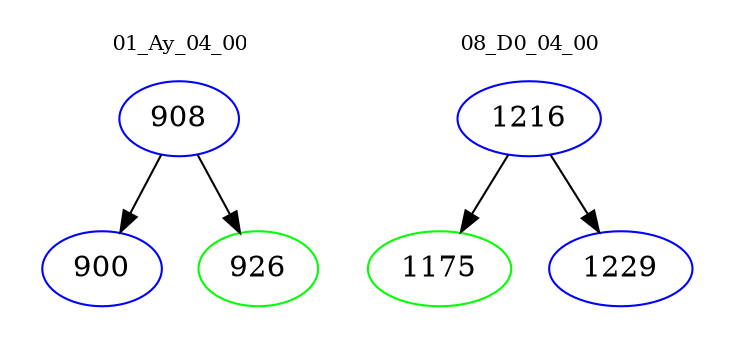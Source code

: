 digraph{
subgraph cluster_0 {
color = white
label = "01_Ay_04_00";
fontsize=10;
T0_908 [label="908", color="blue"]
T0_908 -> T0_900 [color="black"]
T0_900 [label="900", color="blue"]
T0_908 -> T0_926 [color="black"]
T0_926 [label="926", color="green"]
}
subgraph cluster_1 {
color = white
label = "08_D0_04_00";
fontsize=10;
T1_1216 [label="1216", color="blue"]
T1_1216 -> T1_1175 [color="black"]
T1_1175 [label="1175", color="green"]
T1_1216 -> T1_1229 [color="black"]
T1_1229 [label="1229", color="blue"]
}
}
